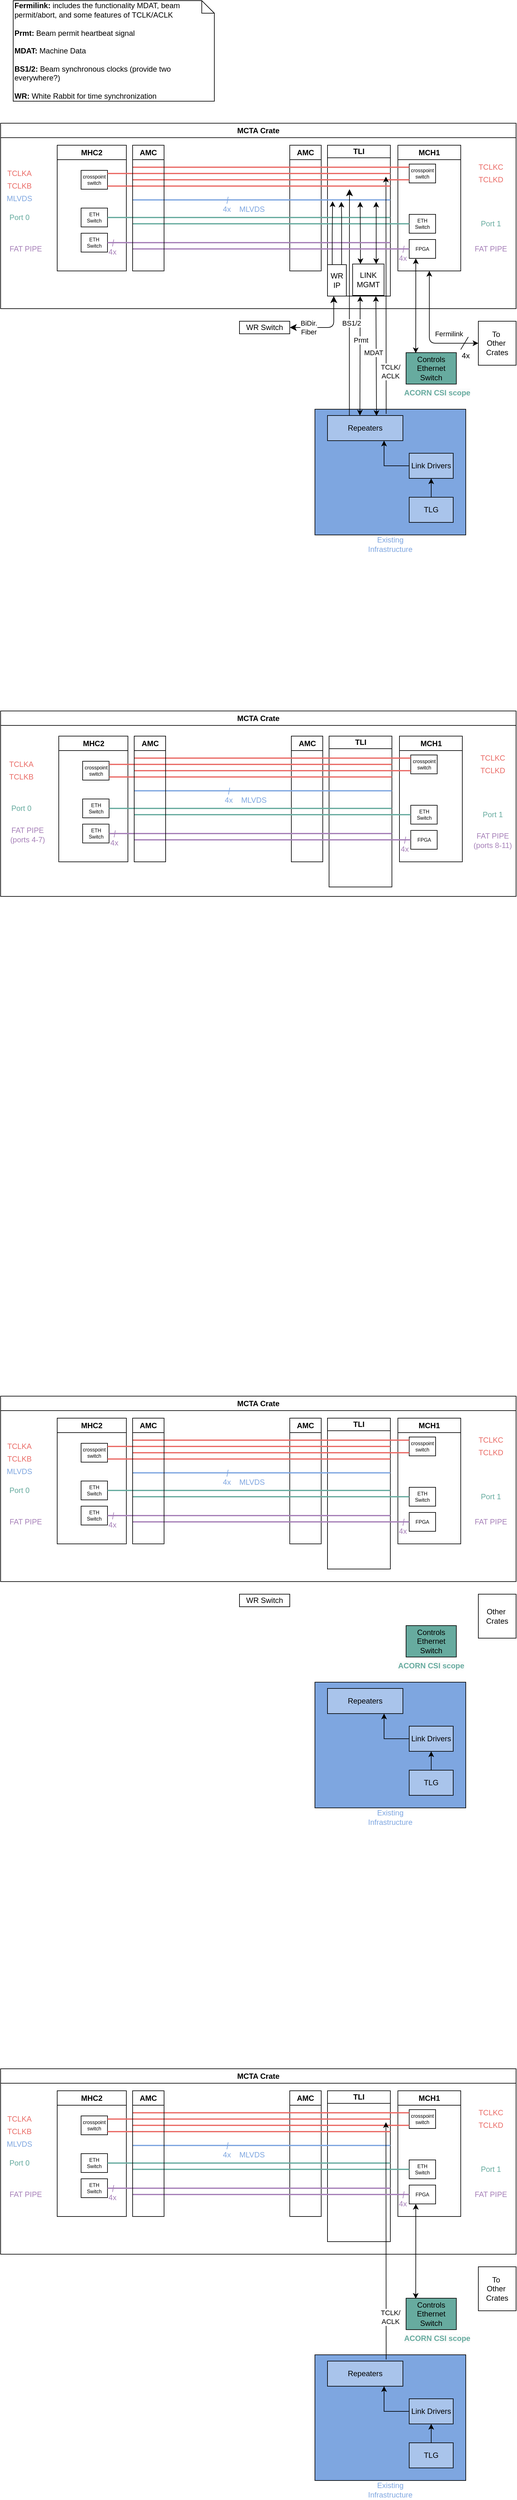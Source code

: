 <mxfile version="24.4.0" type="github">
  <diagram name="Page-1" id="LWEZlGGbSrIIkCykrBxC">
    <mxGraphModel dx="2074" dy="1140" grid="1" gridSize="10" guides="1" tooltips="1" connect="1" arrows="1" fold="1" page="1" pageScale="1" pageWidth="850" pageHeight="1100" math="0" shadow="0">
      <root>
        <mxCell id="0" />
        <mxCell id="1" parent="0" />
        <mxCell id="h7kvZbICp2aqLXOeY_oO-31" value="" style="rounded=0;whiteSpace=wrap;html=1;labelBackgroundColor=none;fillColor=#7EA6E0;" parent="1" vertex="1">
          <mxGeometry x="520" y="690" width="240" height="200" as="geometry" />
        </mxCell>
        <mxCell id="NNJ1faXIut8Of5q7evjf-1" value="MCH1" style="swimlane;whiteSpace=wrap;html=1;" parent="1" vertex="1">
          <mxGeometry x="652" y="270" width="100" height="200" as="geometry" />
        </mxCell>
        <mxCell id="NNJ1faXIut8Of5q7evjf-40" value="&lt;div style=&quot;font-size: 8px;&quot;&gt;&lt;span style=&quot;background-color: initial; font-size: 8px;&quot;&gt;&lt;font style=&quot;font-size: 8px;&quot;&gt;crosspoint&lt;/font&gt;&lt;/span&gt;&lt;/div&gt;&lt;div style=&quot;font-size: 8px;&quot;&gt;&lt;span style=&quot;background-color: initial; font-size: 8px;&quot;&gt;&lt;font style=&quot;font-size: 8px;&quot;&gt;switch&lt;/font&gt;&lt;/span&gt;&lt;/div&gt;" style="rounded=0;whiteSpace=wrap;html=1;align=center;fontSize=8;" parent="NNJ1faXIut8Of5q7evjf-1" vertex="1">
          <mxGeometry x="18" y="30" width="42" height="30" as="geometry" />
        </mxCell>
        <mxCell id="h7kvZbICp2aqLXOeY_oO-13" value="ETH&lt;br&gt;Switch" style="rounded=0;whiteSpace=wrap;html=1;align=center;fontSize=8;" parent="NNJ1faXIut8Of5q7evjf-1" vertex="1">
          <mxGeometry x="18" y="110" width="42" height="30" as="geometry" />
        </mxCell>
        <mxCell id="h7kvZbICp2aqLXOeY_oO-23" value="" style="endArrow=none;html=1;rounded=0;strokeColor=#A680B8;" parent="NNJ1faXIut8Of5q7evjf-1" edge="1">
          <mxGeometry width="50" height="50" relative="1" as="geometry">
            <mxPoint x="8" y="171" as="sourcePoint" />
            <mxPoint x="10" y="160" as="targetPoint" />
          </mxGeometry>
        </mxCell>
        <mxCell id="h7kvZbICp2aqLXOeY_oO-24" value="&lt;font color=&quot;#a680b8&quot;&gt;4x&lt;/font&gt;" style="text;html=1;align=center;verticalAlign=middle;whiteSpace=wrap;rounded=0;strokeColor=none;" parent="NNJ1faXIut8Of5q7evjf-1" vertex="1">
          <mxGeometry x="-22" y="165" width="60" height="30" as="geometry" />
        </mxCell>
        <mxCell id="h7kvZbICp2aqLXOeY_oO-29" value="FPGA" style="rounded=0;whiteSpace=wrap;html=1;align=center;fontSize=8;" parent="NNJ1faXIut8Of5q7evjf-1" vertex="1">
          <mxGeometry x="18" y="150" width="42" height="30" as="geometry" />
        </mxCell>
        <mxCell id="NNJ1faXIut8Of5q7evjf-2" value="TLI" style="swimlane;whiteSpace=wrap;html=1;startSize=20;" parent="1" vertex="1">
          <mxGeometry x="540" y="270" width="100" height="240" as="geometry" />
        </mxCell>
        <mxCell id="h7kvZbICp2aqLXOeY_oO-4" value="LINK MGMT" style="rounded=0;whiteSpace=wrap;html=1;" parent="NNJ1faXIut8Of5q7evjf-2" vertex="1">
          <mxGeometry x="40" y="189" width="50" height="50" as="geometry" />
        </mxCell>
        <mxCell id="NNJ1faXIut8Of5q7evjf-3" value="MHC2" style="swimlane;whiteSpace=wrap;html=1;" parent="1" vertex="1">
          <mxGeometry x="110" y="270" width="110" height="200" as="geometry" />
        </mxCell>
        <mxCell id="NNJ1faXIut8Of5q7evjf-42" value="&lt;div style=&quot;font-size: 8px;&quot;&gt;&lt;span style=&quot;background-color: initial; font-size: 8px;&quot;&gt;&lt;font style=&quot;font-size: 8px;&quot;&gt;crosspoint&lt;/font&gt;&lt;/span&gt;&lt;/div&gt;&lt;div style=&quot;font-size: 8px;&quot;&gt;&lt;span style=&quot;background-color: initial; font-size: 8px;&quot;&gt;&lt;font style=&quot;font-size: 8px;&quot;&gt;switch&lt;/font&gt;&lt;/span&gt;&lt;/div&gt;" style="rounded=0;whiteSpace=wrap;html=1;align=center;fontSize=8;" parent="NNJ1faXIut8Of5q7evjf-3" vertex="1">
          <mxGeometry x="38" y="40" width="42" height="30" as="geometry" />
        </mxCell>
        <mxCell id="h7kvZbICp2aqLXOeY_oO-12" value="ETH&lt;br&gt;Switch" style="rounded=0;whiteSpace=wrap;html=1;align=center;fontSize=8;" parent="NNJ1faXIut8Of5q7evjf-3" vertex="1">
          <mxGeometry x="38" y="100" width="42" height="30" as="geometry" />
        </mxCell>
        <mxCell id="h7kvZbICp2aqLXOeY_oO-20" value="" style="endArrow=none;html=1;rounded=0;strokeColor=#A680B8;" parent="NNJ1faXIut8Of5q7evjf-3" edge="1">
          <mxGeometry width="50" height="50" relative="1" as="geometry">
            <mxPoint x="88" y="161" as="sourcePoint" />
            <mxPoint x="90" y="150" as="targetPoint" />
          </mxGeometry>
        </mxCell>
        <mxCell id="h7kvZbICp2aqLXOeY_oO-21" value="&lt;font color=&quot;#a680b8&quot;&gt;4x&lt;/font&gt;" style="text;html=1;align=center;verticalAlign=middle;whiteSpace=wrap;rounded=0;strokeColor=none;" parent="NNJ1faXIut8Of5q7evjf-3" vertex="1">
          <mxGeometry x="58" y="155" width="60" height="30" as="geometry" />
        </mxCell>
        <mxCell id="h7kvZbICp2aqLXOeY_oO-28" value="ETH&lt;br&gt;Switch" style="rounded=0;whiteSpace=wrap;html=1;align=center;fontSize=8;" parent="NNJ1faXIut8Of5q7evjf-3" vertex="1">
          <mxGeometry x="38" y="140" width="42" height="30" as="geometry" />
        </mxCell>
        <mxCell id="NNJ1faXIut8Of5q7evjf-4" value="AMC" style="swimlane;whiteSpace=wrap;html=1;" parent="1" vertex="1">
          <mxGeometry x="480" y="270" width="50" height="200" as="geometry" />
        </mxCell>
        <mxCell id="NNJ1faXIut8Of5q7evjf-10" value="&lt;b&gt;Fermilink:&lt;/b&gt; includes the functionality MDAT, beam permit/abort, and some features of&amp;nbsp;TCLK/ACLK&lt;div&gt;&lt;br&gt;&lt;b&gt;Prmt:&lt;/b&gt; Beam permit heartbeat signal&lt;br&gt;&lt;br&gt;&lt;b&gt;MDAT:&lt;/b&gt; Machine Data&lt;br&gt;&lt;br&gt;&lt;b&gt;BS1/2:&lt;/b&gt; Beam synchronous clocks (provide two everywhere?)&lt;br&gt;&lt;br&gt;&lt;b&gt;WR:&lt;/b&gt; White Rabbit for time synchronization&lt;/div&gt;" style="shape=note;size=20;whiteSpace=wrap;html=1;align=left;" parent="1" vertex="1">
          <mxGeometry x="40" y="40" width="320" height="160" as="geometry" />
        </mxCell>
        <mxCell id="NNJ1faXIut8Of5q7evjf-12" value="TCLKA" style="text;html=1;strokeColor=none;fillColor=none;align=center;verticalAlign=middle;whiteSpace=wrap;rounded=0;fontColor=#EA6B66;" parent="1" vertex="1">
          <mxGeometry x="20" y="300" width="60" height="30" as="geometry" />
        </mxCell>
        <mxCell id="NNJ1faXIut8Of5q7evjf-15" value="TCLKB" style="text;html=1;strokeColor=none;fillColor=none;align=center;verticalAlign=middle;whiteSpace=wrap;rounded=0;fontColor=#EA6B66;" parent="1" vertex="1">
          <mxGeometry x="20" y="320" width="60" height="30" as="geometry" />
        </mxCell>
        <mxCell id="NNJ1faXIut8Of5q7evjf-16" value="" style="line;strokeWidth=2;html=1;strokeColor=#EA6B66;" parent="1" vertex="1">
          <mxGeometry x="230" y="320" width="440" height="10" as="geometry" />
        </mxCell>
        <mxCell id="NNJ1faXIut8Of5q7evjf-17" value="" style="line;strokeWidth=2;html=1;strokeColor=#EA6B66;" parent="1" vertex="1">
          <mxGeometry x="230" y="300" width="440" height="10" as="geometry" />
        </mxCell>
        <mxCell id="NNJ1faXIut8Of5q7evjf-18" value="TCLKC" style="text;html=1;strokeColor=none;fillColor=none;align=center;verticalAlign=middle;whiteSpace=wrap;rounded=0;fontColor=#EA6B66;" parent="1" vertex="1">
          <mxGeometry x="770" y="290" width="60" height="30" as="geometry" />
        </mxCell>
        <mxCell id="NNJ1faXIut8Of5q7evjf-19" value="TCLKD" style="text;html=1;strokeColor=none;fillColor=none;align=center;verticalAlign=middle;whiteSpace=wrap;rounded=0;fontColor=#EA6B66;" parent="1" vertex="1">
          <mxGeometry x="770" y="310" width="60" height="30" as="geometry" />
        </mxCell>
        <mxCell id="NNJ1faXIut8Of5q7evjf-23" value="" style="line;strokeWidth=2;html=1;strokeColor=#7EA6E0;fontColor=#7EA6E0;" parent="1" vertex="1">
          <mxGeometry x="230" y="352" width="410" height="10" as="geometry" />
        </mxCell>
        <mxCell id="NNJ1faXIut8Of5q7evjf-24" value="Prmt" style="endArrow=classic;html=1;rounded=0;exitX=0.43;exitY=0;exitDx=0;exitDy=0;exitPerimeter=0;startArrow=classic;startFill=1;" parent="1" source="NNJ1faXIut8Of5q7evjf-47" edge="1">
          <mxGeometry x="0.264" y="-1" width="50" height="50" relative="1" as="geometry">
            <mxPoint x="600" y="670" as="sourcePoint" />
            <mxPoint x="592" y="510" as="targetPoint" />
            <mxPoint as="offset" />
          </mxGeometry>
        </mxCell>
        <mxCell id="NNJ1faXIut8Of5q7evjf-27" value="BiDir.&lt;br&gt;Fiber" style="edgeStyle=elbowEdgeStyle;elbow=vertical;endArrow=classic;html=1;curved=0;rounded=1;endSize=8;startSize=8;exitX=1;exitY=0.5;exitDx=0;exitDy=0;startArrow=classic;startFill=1;" parent="1" source="NNJ1faXIut8Of5q7evjf-44" edge="1">
          <mxGeometry x="-0.5" width="50" height="50" relative="1" as="geometry">
            <mxPoint x="550" y="545" as="sourcePoint" />
            <mxPoint x="550" y="510" as="targetPoint" />
            <mxPoint as="offset" />
            <Array as="points">
              <mxPoint x="530" y="560" />
            </Array>
          </mxGeometry>
        </mxCell>
        <mxCell id="NNJ1faXIut8Of5q7evjf-29" value="BS1/2" style="edgeStyle=elbowEdgeStyle;elbow=vertical;endArrow=classic;html=1;curved=0;rounded=0;endSize=8;startSize=8;exitX=0.29;exitY=0;exitDx=0;exitDy=0;exitPerimeter=0;" parent="1" source="NNJ1faXIut8Of5q7evjf-47" edge="1">
          <mxGeometry x="-0.185" y="-3" width="50" height="50" relative="1" as="geometry">
            <mxPoint x="570" y="740" as="sourcePoint" />
            <mxPoint x="575" y="340" as="targetPoint" />
            <Array as="points" />
            <mxPoint as="offset" />
          </mxGeometry>
        </mxCell>
        <mxCell id="NNJ1faXIut8Of5q7evjf-31" value="" style="line;strokeWidth=2;html=1;strokeColor=#67AB9F;" parent="1" vertex="1">
          <mxGeometry x="190" y="380" width="450" height="10" as="geometry" />
        </mxCell>
        <mxCell id="NNJ1faXIut8Of5q7evjf-32" value="" style="line;strokeWidth=2;html=1;strokeColor=#67AB9F;" parent="1" vertex="1">
          <mxGeometry x="230" y="390" width="440" height="10" as="geometry" />
        </mxCell>
        <mxCell id="NNJ1faXIut8Of5q7evjf-33" value="Port 0" style="text;html=1;strokeColor=none;fillColor=none;align=center;verticalAlign=middle;whiteSpace=wrap;rounded=0;fontColor=#67AB9F;" parent="1" vertex="1">
          <mxGeometry x="20" y="370" width="60" height="30" as="geometry" />
        </mxCell>
        <mxCell id="NNJ1faXIut8Of5q7evjf-34" value="Port 1" style="text;html=1;strokeColor=none;fillColor=none;align=center;verticalAlign=middle;whiteSpace=wrap;rounded=0;fontColor=#67AB9F;" parent="1" vertex="1">
          <mxGeometry x="770" y="380" width="60" height="30" as="geometry" />
        </mxCell>
        <mxCell id="NNJ1faXIut8Of5q7evjf-36" value="TCLK/&lt;br&gt;ACLK" style="endArrow=classic;html=1;rounded=0;exitX=0.778;exitY=-0.067;exitDx=0;exitDy=0;exitPerimeter=0;startArrow=none;startFill=0;" parent="1" source="NNJ1faXIut8Of5q7evjf-47" edge="1">
          <mxGeometry x="-0.643" y="-7" width="50" height="50" relative="1" as="geometry">
            <mxPoint x="634.16" y="709" as="sourcePoint" />
            <mxPoint x="633" y="320" as="targetPoint" />
            <mxPoint as="offset" />
          </mxGeometry>
        </mxCell>
        <mxCell id="NNJ1faXIut8Of5q7evjf-37" value="MDAT" style="endArrow=classic;html=1;rounded=0;exitX=0.65;exitY=0.017;exitDx=0;exitDy=0;exitPerimeter=0;startArrow=classic;startFill=1;" parent="1" source="NNJ1faXIut8Of5q7evjf-47" edge="1">
          <mxGeometry x="0.055" y="4" width="50" height="50" relative="1" as="geometry">
            <mxPoint x="620" y="740" as="sourcePoint" />
            <mxPoint x="617" y="510" as="targetPoint" />
            <mxPoint as="offset" />
          </mxGeometry>
        </mxCell>
        <mxCell id="NNJ1faXIut8Of5q7evjf-41" value="&lt;font color=&quot;#7ea6e0&quot;&gt;MLVDS&lt;/font&gt;" style="text;html=1;strokeColor=none;fillColor=none;align=center;verticalAlign=middle;whiteSpace=wrap;rounded=0;fontColor=#67AB9F;" parent="1" vertex="1">
          <mxGeometry x="20" y="340" width="60" height="30" as="geometry" />
        </mxCell>
        <mxCell id="NNJ1faXIut8Of5q7evjf-44" value="WR Switch" style="rounded=0;whiteSpace=wrap;html=1;" parent="1" vertex="1">
          <mxGeometry x="400" y="550" width="80" height="20" as="geometry" />
        </mxCell>
        <mxCell id="NNJ1faXIut8Of5q7evjf-47" value="Repeaters" style="rounded=0;whiteSpace=wrap;html=1;points=[[0,0,0,0,0],[0,0.25,0,0,0],[0,0.5,0,0,0],[0,0.75,0,0,0],[0,1,0,0,0],[0.14,0,0,0,0],[0.25,1,0,0,0],[0.29,0,0,0,0],[0.43,0,0,0,0],[0.5,1,0,0,0],[0.57,0,0,0,0],[0.71,0,0,0,0],[0.75,1,0,0,0],[0.86,0,0,0,0],[1,0,0,0,0],[1,0.25,0,0,0],[1,0.5,0,0,0],[1,0.75,0,0,0],[1,1,0,0,0]];fillColor=#A9C4EB;" parent="1" vertex="1">
          <mxGeometry x="540" y="700" width="120" height="40" as="geometry" />
        </mxCell>
        <mxCell id="NNJ1faXIut8Of5q7evjf-53" value="TLG" style="rounded=0;whiteSpace=wrap;html=1;points=[[0,0,0,0,0],[0,0.25,0,0,0],[0,0.5,0,0,0],[0,0.75,0,0,0],[0,1,0,0,0],[0.14,0,0,0,0],[0.25,1,0,0,0],[0.29,0,0,0,0],[0.43,0,0,0,0],[0.5,1,0,0,0],[0.57,0,0,0,0],[0.71,0,0,0,0],[0.75,1,0,0,0],[0.86,0,0,0,0],[1,0,0,0,0],[1,0.25,0,0,0],[1,0.5,0,0,0],[1,0.75,0,0,0],[1,1,0,0,0]];fillColor=#A9C4EB;" parent="1" vertex="1">
          <mxGeometry x="670" y="830" width="70" height="40" as="geometry" />
        </mxCell>
        <mxCell id="NNJ1faXIut8Of5q7evjf-55" style="edgeStyle=orthogonalEdgeStyle;rounded=0;orthogonalLoop=1;jettySize=auto;html=1;entryX=0.75;entryY=1;entryDx=0;entryDy=0;entryPerimeter=0;exitX=0;exitY=0.5;exitDx=0;exitDy=0;exitPerimeter=0;" parent="1" source="NNJ1faXIut8Of5q7evjf-56" target="NNJ1faXIut8Of5q7evjf-47" edge="1">
          <mxGeometry relative="1" as="geometry">
            <mxPoint x="690" y="820" as="sourcePoint" />
          </mxGeometry>
        </mxCell>
        <mxCell id="NNJ1faXIut8Of5q7evjf-56" value="Link Drivers" style="rounded=0;whiteSpace=wrap;html=1;points=[[0,0,0,0,0],[0,0.25,0,0,0],[0,0.5,0,0,0],[0,0.75,0,0,0],[0,1,0,0,0],[0.14,0,0,0,0],[0.25,1,0,0,0],[0.29,0,0,0,0],[0.43,0,0,0,0],[0.5,1,0,0,0],[0.57,0,0,0,0],[0.71,0,0,0,0],[0.75,1,0,0,0],[0.86,0,0,0,0],[1,0,0,0,0],[1,0.25,0,0,0],[1,0.5,0,0,0],[1,0.75,0,0,0],[1,1,0,0,0]];fillColor=#A9C4EB;" parent="1" vertex="1">
          <mxGeometry x="670" y="760" width="70" height="40" as="geometry" />
        </mxCell>
        <mxCell id="NNJ1faXIut8Of5q7evjf-57" style="edgeStyle=orthogonalEdgeStyle;rounded=0;orthogonalLoop=1;jettySize=auto;html=1;exitX=0.43;exitY=0;exitDx=0;exitDy=0;exitPerimeter=0;entryX=0.5;entryY=1;entryDx=0;entryDy=0;entryPerimeter=0;" parent="1" source="NNJ1faXIut8Of5q7evjf-53" target="NNJ1faXIut8Of5q7evjf-56" edge="1">
          <mxGeometry relative="1" as="geometry" />
        </mxCell>
        <mxCell id="NNJ1faXIut8Of5q7evjf-58" value="FAT PIPE" style="text;html=1;strokeColor=none;fillColor=none;align=center;verticalAlign=middle;whiteSpace=wrap;rounded=0;fontColor=#A680B8;" parent="1" vertex="1">
          <mxGeometry x="770" y="420" width="60" height="30" as="geometry" />
        </mxCell>
        <mxCell id="h7kvZbICp2aqLXOeY_oO-5" style="edgeStyle=orthogonalEdgeStyle;rounded=0;orthogonalLoop=1;jettySize=auto;html=1;exitX=0.25;exitY=0;exitDx=0;exitDy=0;startArrow=classic;startFill=1;" parent="1" source="h7kvZbICp2aqLXOeY_oO-4" edge="1">
          <mxGeometry relative="1" as="geometry">
            <mxPoint x="592" y="360" as="targetPoint" />
          </mxGeometry>
        </mxCell>
        <mxCell id="h7kvZbICp2aqLXOeY_oO-6" value="To&amp;nbsp;&lt;br&gt;Other&amp;nbsp;&lt;br&gt;Crates" style="rounded=0;whiteSpace=wrap;html=1;points=[[0,0,0,0,0],[0,0.25,0,0,0],[0,0.5,0,0,0],[0,0.75,0,0,0],[0,1,0,0,0],[0.14,0,0,0,0],[0.25,1,0,0,0],[0.29,0,0,0,0],[0.43,0,0,0,0],[0.5,1,0,0,0],[0.57,0,0,0,0],[0.71,0,0,0,0],[0.75,1,0,0,0],[0.86,0,0,0,0],[1,0,0,0,0],[1,0.25,0,0,0],[1,0.5,0,0,0],[1,0.75,0,0,0],[1,1,0,0,0]];" parent="1" vertex="1">
          <mxGeometry x="780" y="550" width="60" height="70" as="geometry" />
        </mxCell>
        <mxCell id="h7kvZbICp2aqLXOeY_oO-7" value="Fermilink" style="edgeStyle=orthogonalEdgeStyle;rounded=1;orthogonalLoop=1;jettySize=auto;html=1;exitX=0.5;exitY=1;exitDx=0;exitDy=0;entryX=0;entryY=0.5;entryDx=0;entryDy=0;entryPerimeter=0;startArrow=classic;startFill=1;curved=0;" parent="1" source="NNJ1faXIut8Of5q7evjf-1" target="h7kvZbICp2aqLXOeY_oO-6" edge="1">
          <mxGeometry x="0.507" y="15" relative="1" as="geometry">
            <mxPoint as="offset" />
          </mxGeometry>
        </mxCell>
        <mxCell id="h7kvZbICp2aqLXOeY_oO-11" value="FAT PIPE" style="text;html=1;strokeColor=none;fillColor=none;align=center;verticalAlign=middle;whiteSpace=wrap;rounded=0;fontColor=#A680B8;" parent="1" vertex="1">
          <mxGeometry x="30" y="420" width="60" height="30" as="geometry" />
        </mxCell>
        <mxCell id="h7kvZbICp2aqLXOeY_oO-14" value="" style="line;strokeWidth=2;html=1;strokeColor=#A680B8;" parent="1" vertex="1">
          <mxGeometry x="190" y="420" width="450" height="10" as="geometry" />
        </mxCell>
        <mxCell id="h7kvZbICp2aqLXOeY_oO-15" value="" style="line;strokeWidth=2;html=1;strokeColor=#A680B8;" parent="1" vertex="1">
          <mxGeometry x="230" y="430" width="440" height="10" as="geometry" />
        </mxCell>
        <mxCell id="h7kvZbICp2aqLXOeY_oO-17" style="edgeStyle=orthogonalEdgeStyle;rounded=0;orthogonalLoop=1;jettySize=auto;html=1;exitX=0.75;exitY=0;exitDx=0;exitDy=0;entryX=0.945;entryY=0.8;entryDx=0;entryDy=0;entryPerimeter=0;startArrow=classic;startFill=1;" parent="1" source="h7kvZbICp2aqLXOeY_oO-4" target="NNJ1faXIut8Of5q7evjf-23" edge="1">
          <mxGeometry relative="1" as="geometry">
            <mxPoint x="620" y="420" as="targetPoint" />
          </mxGeometry>
        </mxCell>
        <mxCell id="h7kvZbICp2aqLXOeY_oO-18" value="" style="endArrow=none;html=1;rounded=0;" parent="1" edge="1">
          <mxGeometry width="50" height="50" relative="1" as="geometry">
            <mxPoint x="752" y="595" as="sourcePoint" />
            <mxPoint x="764" y="575" as="targetPoint" />
          </mxGeometry>
        </mxCell>
        <mxCell id="h7kvZbICp2aqLXOeY_oO-19" value="4x" style="text;html=1;align=center;verticalAlign=middle;whiteSpace=wrap;rounded=0;" parent="1" vertex="1">
          <mxGeometry x="730" y="590" width="60" height="30" as="geometry" />
        </mxCell>
        <mxCell id="h7kvZbICp2aqLXOeY_oO-25" value="" style="line;strokeWidth=2;html=1;strokeColor=#EA6B66;" parent="1" vertex="1">
          <mxGeometry x="190" y="330" width="450" height="10" as="geometry" />
        </mxCell>
        <mxCell id="h7kvZbICp2aqLXOeY_oO-26" value="" style="line;strokeWidth=2;html=1;strokeColor=#EA6B66;" parent="1" vertex="1">
          <mxGeometry x="190" y="310" width="450" height="10" as="geometry" />
        </mxCell>
        <mxCell id="h7kvZbICp2aqLXOeY_oO-27" value="AMC" style="swimlane;whiteSpace=wrap;html=1;" parent="1" vertex="1">
          <mxGeometry x="230" y="270" width="50" height="200" as="geometry" />
        </mxCell>
        <mxCell id="h7kvZbICp2aqLXOeY_oO-32" value="&lt;font color=&quot;#7ea6e0&quot;&gt;Existing Infrastructure&lt;/font&gt;" style="text;html=1;align=center;verticalAlign=middle;whiteSpace=wrap;rounded=0;" parent="1" vertex="1">
          <mxGeometry x="610" y="890" width="60" height="30" as="geometry" />
        </mxCell>
        <mxCell id="h7kvZbICp2aqLXOeY_oO-33" value="Controls&lt;div&gt;Ethernet&lt;br&gt;Switch&lt;/div&gt;" style="rounded=0;whiteSpace=wrap;html=1;fillColor=#67AB9F;" parent="1" vertex="1">
          <mxGeometry x="665" y="600" width="80" height="50" as="geometry" />
        </mxCell>
        <mxCell id="h7kvZbICp2aqLXOeY_oO-37" value="MCTA Crate" style="swimlane;whiteSpace=wrap;html=1;" parent="1" vertex="1">
          <mxGeometry x="20" y="235" width="820" height="295" as="geometry" />
        </mxCell>
        <mxCell id="S81dfLKl78ftMpMsxD3t-1" value="" style="endArrow=none;html=1;rounded=0;strokeColor=#7EA6E0;" parent="h7kvZbICp2aqLXOeY_oO-37" edge="1">
          <mxGeometry width="50" height="50" relative="1" as="geometry">
            <mxPoint x="360" y="128" as="sourcePoint" />
            <mxPoint x="362" y="117" as="targetPoint" />
          </mxGeometry>
        </mxCell>
        <mxCell id="S81dfLKl78ftMpMsxD3t-2" value="&lt;font color=&quot;#7ea6e0&quot;&gt;4x&lt;/font&gt;" style="text;html=1;align=center;verticalAlign=middle;whiteSpace=wrap;rounded=0;strokeColor=none;" parent="h7kvZbICp2aqLXOeY_oO-37" vertex="1">
          <mxGeometry x="330" y="122" width="60" height="30" as="geometry" />
        </mxCell>
        <mxCell id="S81dfLKl78ftMpMsxD3t-3" value="WR&lt;br&gt;&lt;div&gt;IP&lt;/div&gt;" style="rounded=0;whiteSpace=wrap;html=1;" parent="h7kvZbICp2aqLXOeY_oO-37" vertex="1">
          <mxGeometry x="520" y="225" width="30" height="50" as="geometry" />
        </mxCell>
        <mxCell id="S81dfLKl78ftMpMsxD3t-7" value="&lt;font color=&quot;#7ea6e0&quot;&gt;MLVDS&lt;/font&gt;" style="text;html=1;align=center;verticalAlign=middle;whiteSpace=wrap;rounded=0;strokeColor=none;" parent="h7kvZbICp2aqLXOeY_oO-37" vertex="1">
          <mxGeometry x="370" y="122" width="60" height="30" as="geometry" />
        </mxCell>
        <mxCell id="h7kvZbICp2aqLXOeY_oO-30" value="" style="edgeStyle=orthogonalEdgeStyle;rounded=0;orthogonalLoop=1;jettySize=auto;html=1;exitX=0.25;exitY=1;exitDx=0;exitDy=0;startArrow=classic;startFill=1;entryX=0.192;entryY=0.016;entryDx=0;entryDy=0;entryPerimeter=0;" parent="1" source="h7kvZbICp2aqLXOeY_oO-29" target="h7kvZbICp2aqLXOeY_oO-33" edge="1">
          <mxGeometry x="1" y="10" relative="1" as="geometry">
            <mxPoint x="680.345" y="640" as="targetPoint" />
            <mxPoint x="-10" y="10" as="offset" />
          </mxGeometry>
        </mxCell>
        <mxCell id="S81dfLKl78ftMpMsxD3t-4" style="edgeStyle=orthogonalEdgeStyle;rounded=0;orthogonalLoop=1;jettySize=auto;html=1;exitX=0.25;exitY=0;exitDx=0;exitDy=0;entryX=0.776;entryY=0.72;entryDx=0;entryDy=0;entryPerimeter=0;" parent="1" source="S81dfLKl78ftMpMsxD3t-3" target="NNJ1faXIut8Of5q7evjf-23" edge="1">
          <mxGeometry relative="1" as="geometry" />
        </mxCell>
        <mxCell id="S81dfLKl78ftMpMsxD3t-5" style="edgeStyle=orthogonalEdgeStyle;rounded=0;orthogonalLoop=1;jettySize=auto;html=1;exitX=0.75;exitY=0;exitDx=0;exitDy=0;" parent="1" source="S81dfLKl78ftMpMsxD3t-3" edge="1">
          <mxGeometry relative="1" as="geometry">
            <mxPoint x="562" y="360" as="targetPoint" />
            <Array as="points">
              <mxPoint x="562" y="385" />
              <mxPoint x="562" y="305" />
            </Array>
          </mxGeometry>
        </mxCell>
        <mxCell id="kRSWdQYOtQj_XV_GTH55-1" value="&lt;b style=&quot;forced-color-adjust: none; color: rgb(0, 0, 0); font-family: Helvetica; font-size: 12px; font-style: normal; font-variant-ligatures: normal; font-variant-caps: normal; letter-spacing: normal; orphans: 2; text-align: center; text-indent: 0px; text-transform: none; widows: 2; word-spacing: 0px; -webkit-text-stroke-width: 0px; white-space: normal; background-color: rgb(251, 251, 251); text-decoration-thickness: initial; text-decoration-style: initial; text-decoration-color: initial;&quot;&gt;&lt;font color=&quot;#67ab9f&quot; style=&quot;forced-color-adjust: none;&quot;&gt;ACORN CSI scope&lt;/font&gt;&lt;/b&gt;" style="text;whiteSpace=wrap;html=1;" vertex="1" parent="1">
          <mxGeometry x="660" y="650" width="130" height="40" as="geometry" />
        </mxCell>
        <mxCell id="kRSWdQYOtQj_XV_GTH55-38" value="MCTA Crate" style="swimlane;whiteSpace=wrap;html=1;" vertex="1" parent="1">
          <mxGeometry x="20" y="1170" width="820" height="295" as="geometry">
            <mxRectangle x="20" y="1170" width="110" height="30" as="alternateBounds" />
          </mxGeometry>
        </mxCell>
        <mxCell id="kRSWdQYOtQj_XV_GTH55-2" value="MCH1" style="swimlane;whiteSpace=wrap;html=1;" vertex="1" parent="kRSWdQYOtQj_XV_GTH55-38">
          <mxGeometry x="634.5" y="40" width="100" height="200" as="geometry" />
        </mxCell>
        <mxCell id="kRSWdQYOtQj_XV_GTH55-3" value="&lt;div style=&quot;font-size: 8px;&quot;&gt;&lt;span style=&quot;background-color: initial; font-size: 8px;&quot;&gt;&lt;font style=&quot;font-size: 8px;&quot;&gt;crosspoint&lt;/font&gt;&lt;/span&gt;&lt;/div&gt;&lt;div style=&quot;font-size: 8px;&quot;&gt;&lt;span style=&quot;background-color: initial; font-size: 8px;&quot;&gt;&lt;font style=&quot;font-size: 8px;&quot;&gt;switch&lt;/font&gt;&lt;/span&gt;&lt;/div&gt;" style="rounded=0;whiteSpace=wrap;html=1;align=center;fontSize=8;" vertex="1" parent="kRSWdQYOtQj_XV_GTH55-2">
          <mxGeometry x="18" y="30" width="42" height="30" as="geometry" />
        </mxCell>
        <mxCell id="kRSWdQYOtQj_XV_GTH55-4" value="ETH&lt;br&gt;Switch" style="rounded=0;whiteSpace=wrap;html=1;align=center;fontSize=8;" vertex="1" parent="kRSWdQYOtQj_XV_GTH55-2">
          <mxGeometry x="18" y="110" width="42" height="30" as="geometry" />
        </mxCell>
        <mxCell id="kRSWdQYOtQj_XV_GTH55-5" value="" style="endArrow=none;html=1;rounded=0;strokeColor=#A680B8;" edge="1" parent="kRSWdQYOtQj_XV_GTH55-2">
          <mxGeometry width="50" height="50" relative="1" as="geometry">
            <mxPoint x="8" y="171" as="sourcePoint" />
            <mxPoint x="10" y="160" as="targetPoint" />
          </mxGeometry>
        </mxCell>
        <mxCell id="kRSWdQYOtQj_XV_GTH55-6" value="&lt;font color=&quot;#a680b8&quot;&gt;4x&lt;/font&gt;" style="text;html=1;align=center;verticalAlign=middle;whiteSpace=wrap;rounded=0;strokeColor=none;" vertex="1" parent="kRSWdQYOtQj_XV_GTH55-2">
          <mxGeometry x="-22" y="165" width="60" height="30" as="geometry" />
        </mxCell>
        <mxCell id="kRSWdQYOtQj_XV_GTH55-7" value="FPGA" style="rounded=0;whiteSpace=wrap;html=1;align=center;fontSize=8;" vertex="1" parent="kRSWdQYOtQj_XV_GTH55-2">
          <mxGeometry x="18" y="150" width="42" height="30" as="geometry" />
        </mxCell>
        <mxCell id="kRSWdQYOtQj_XV_GTH55-8" value="TLI" style="swimlane;whiteSpace=wrap;html=1;startSize=20;" vertex="1" parent="kRSWdQYOtQj_XV_GTH55-38">
          <mxGeometry x="522.5" y="40" width="100" height="240" as="geometry" />
        </mxCell>
        <mxCell id="kRSWdQYOtQj_XV_GTH55-10" value="MHC2" style="swimlane;whiteSpace=wrap;html=1;" vertex="1" parent="kRSWdQYOtQj_XV_GTH55-38">
          <mxGeometry x="92.5" y="40" width="110" height="200" as="geometry">
            <mxRectangle x="92.5" y="40" width="70" height="30" as="alternateBounds" />
          </mxGeometry>
        </mxCell>
        <mxCell id="kRSWdQYOtQj_XV_GTH55-11" value="&lt;div style=&quot;font-size: 8px;&quot;&gt;&lt;span style=&quot;background-color: initial; font-size: 8px;&quot;&gt;&lt;font style=&quot;font-size: 8px;&quot;&gt;crosspoint&lt;/font&gt;&lt;/span&gt;&lt;/div&gt;&lt;div style=&quot;font-size: 8px;&quot;&gt;&lt;span style=&quot;background-color: initial; font-size: 8px;&quot;&gt;&lt;font style=&quot;font-size: 8px;&quot;&gt;switch&lt;/font&gt;&lt;/span&gt;&lt;/div&gt;" style="rounded=0;whiteSpace=wrap;html=1;align=center;fontSize=8;" vertex="1" parent="kRSWdQYOtQj_XV_GTH55-10">
          <mxGeometry x="38" y="40" width="42" height="30" as="geometry" />
        </mxCell>
        <mxCell id="kRSWdQYOtQj_XV_GTH55-12" value="ETH&lt;br&gt;Switch" style="rounded=0;whiteSpace=wrap;html=1;align=center;fontSize=8;" vertex="1" parent="kRSWdQYOtQj_XV_GTH55-10">
          <mxGeometry x="38" y="100" width="42" height="30" as="geometry" />
        </mxCell>
        <mxCell id="kRSWdQYOtQj_XV_GTH55-13" value="" style="endArrow=none;html=1;rounded=0;strokeColor=#A680B8;" edge="1" parent="kRSWdQYOtQj_XV_GTH55-10">
          <mxGeometry width="50" height="50" relative="1" as="geometry">
            <mxPoint x="88" y="161" as="sourcePoint" />
            <mxPoint x="90" y="150" as="targetPoint" />
          </mxGeometry>
        </mxCell>
        <mxCell id="kRSWdQYOtQj_XV_GTH55-14" value="&lt;font color=&quot;#a680b8&quot;&gt;4x&lt;/font&gt;" style="text;html=1;align=center;verticalAlign=middle;whiteSpace=wrap;rounded=0;strokeColor=none;" vertex="1" parent="kRSWdQYOtQj_XV_GTH55-10">
          <mxGeometry x="58" y="155" width="60" height="30" as="geometry" />
        </mxCell>
        <mxCell id="kRSWdQYOtQj_XV_GTH55-15" value="ETH&lt;br&gt;Switch" style="rounded=0;whiteSpace=wrap;html=1;align=center;fontSize=8;" vertex="1" parent="kRSWdQYOtQj_XV_GTH55-10">
          <mxGeometry x="38" y="140" width="42" height="30" as="geometry" />
        </mxCell>
        <mxCell id="kRSWdQYOtQj_XV_GTH55-16" value="AMC" style="swimlane;whiteSpace=wrap;html=1;" vertex="1" parent="kRSWdQYOtQj_XV_GTH55-38">
          <mxGeometry x="462.5" y="40" width="50" height="200" as="geometry" />
        </mxCell>
        <mxCell id="kRSWdQYOtQj_XV_GTH55-17" value="TCLKA" style="text;html=1;strokeColor=none;fillColor=none;align=center;verticalAlign=middle;whiteSpace=wrap;rounded=0;fontColor=#EA6B66;" vertex="1" parent="kRSWdQYOtQj_XV_GTH55-38">
          <mxGeometry x="2.5" y="70" width="60" height="30" as="geometry" />
        </mxCell>
        <mxCell id="kRSWdQYOtQj_XV_GTH55-18" value="TCLKB" style="text;html=1;strokeColor=none;fillColor=none;align=center;verticalAlign=middle;whiteSpace=wrap;rounded=0;fontColor=#EA6B66;" vertex="1" parent="kRSWdQYOtQj_XV_GTH55-38">
          <mxGeometry x="2.5" y="90" width="60" height="30" as="geometry" />
        </mxCell>
        <mxCell id="kRSWdQYOtQj_XV_GTH55-19" value="" style="line;strokeWidth=2;html=1;strokeColor=#EA6B66;" vertex="1" parent="kRSWdQYOtQj_XV_GTH55-38">
          <mxGeometry x="212.5" y="90" width="440" height="10" as="geometry" />
        </mxCell>
        <mxCell id="kRSWdQYOtQj_XV_GTH55-20" value="" style="line;strokeWidth=2;html=1;strokeColor=#EA6B66;" vertex="1" parent="kRSWdQYOtQj_XV_GTH55-38">
          <mxGeometry x="212.5" y="70" width="440" height="10" as="geometry" />
        </mxCell>
        <mxCell id="kRSWdQYOtQj_XV_GTH55-21" value="TCLKC" style="text;html=1;strokeColor=none;fillColor=none;align=center;verticalAlign=middle;whiteSpace=wrap;rounded=0;fontColor=#EA6B66;" vertex="1" parent="kRSWdQYOtQj_XV_GTH55-38">
          <mxGeometry x="752.5" y="60" width="60" height="30" as="geometry" />
        </mxCell>
        <mxCell id="kRSWdQYOtQj_XV_GTH55-22" value="TCLKD" style="text;html=1;strokeColor=none;fillColor=none;align=center;verticalAlign=middle;whiteSpace=wrap;rounded=0;fontColor=#EA6B66;" vertex="1" parent="kRSWdQYOtQj_XV_GTH55-38">
          <mxGeometry x="752.5" y="80" width="60" height="30" as="geometry" />
        </mxCell>
        <mxCell id="kRSWdQYOtQj_XV_GTH55-23" value="" style="line;strokeWidth=2;html=1;strokeColor=#7EA6E0;fontColor=#7EA6E0;" vertex="1" parent="kRSWdQYOtQj_XV_GTH55-38">
          <mxGeometry x="212.5" y="122" width="410" height="10" as="geometry" />
        </mxCell>
        <mxCell id="kRSWdQYOtQj_XV_GTH55-24" value="" style="line;strokeWidth=2;html=1;strokeColor=#67AB9F;" vertex="1" parent="kRSWdQYOtQj_XV_GTH55-38">
          <mxGeometry x="172.5" y="150" width="450" height="10" as="geometry" />
        </mxCell>
        <mxCell id="kRSWdQYOtQj_XV_GTH55-25" value="" style="line;strokeWidth=2;html=1;strokeColor=#67AB9F;" vertex="1" parent="kRSWdQYOtQj_XV_GTH55-38">
          <mxGeometry x="212.5" y="160" width="440" height="10" as="geometry" />
        </mxCell>
        <mxCell id="kRSWdQYOtQj_XV_GTH55-26" value="Port 0" style="text;html=1;strokeColor=none;fillColor=none;align=center;verticalAlign=middle;whiteSpace=wrap;rounded=0;fontColor=#67AB9F;" vertex="1" parent="kRSWdQYOtQj_XV_GTH55-38">
          <mxGeometry x="2.5" y="140" width="60" height="30" as="geometry" />
        </mxCell>
        <mxCell id="kRSWdQYOtQj_XV_GTH55-27" value="Port 1" style="text;html=1;strokeColor=none;fillColor=none;align=center;verticalAlign=middle;whiteSpace=wrap;rounded=0;fontColor=#67AB9F;" vertex="1" parent="kRSWdQYOtQj_XV_GTH55-38">
          <mxGeometry x="752.5" y="150" width="60" height="30" as="geometry" />
        </mxCell>
        <mxCell id="kRSWdQYOtQj_XV_GTH55-29" value="FAT PIPE&lt;div&gt;(ports 8-11)&lt;/div&gt;" style="text;html=1;strokeColor=none;fillColor=none;align=center;verticalAlign=middle;whiteSpace=wrap;rounded=0;fontColor=#A680B8;" vertex="1" parent="kRSWdQYOtQj_XV_GTH55-38">
          <mxGeometry x="747.5" y="191" width="70" height="30" as="geometry" />
        </mxCell>
        <mxCell id="kRSWdQYOtQj_XV_GTH55-31" value="FAT PIPE&lt;br&gt;(ports 4-7)" style="text;html=1;strokeColor=none;fillColor=none;align=center;verticalAlign=middle;whiteSpace=wrap;rounded=0;fontColor=#A680B8;" vertex="1" parent="kRSWdQYOtQj_XV_GTH55-38">
          <mxGeometry x="12.5" y="182" width="60" height="30" as="geometry" />
        </mxCell>
        <mxCell id="kRSWdQYOtQj_XV_GTH55-32" value="" style="line;strokeWidth=2;html=1;strokeColor=#A680B8;" vertex="1" parent="kRSWdQYOtQj_XV_GTH55-38">
          <mxGeometry x="172.5" y="190" width="450" height="10" as="geometry" />
        </mxCell>
        <mxCell id="kRSWdQYOtQj_XV_GTH55-33" value="" style="line;strokeWidth=2;html=1;strokeColor=#A680B8;" vertex="1" parent="kRSWdQYOtQj_XV_GTH55-38">
          <mxGeometry x="212.5" y="200" width="440" height="10" as="geometry" />
        </mxCell>
        <mxCell id="kRSWdQYOtQj_XV_GTH55-35" value="" style="line;strokeWidth=2;html=1;strokeColor=#EA6B66;" vertex="1" parent="kRSWdQYOtQj_XV_GTH55-38">
          <mxGeometry x="172.5" y="100" width="450" height="10" as="geometry" />
        </mxCell>
        <mxCell id="kRSWdQYOtQj_XV_GTH55-36" value="" style="line;strokeWidth=2;html=1;strokeColor=#EA6B66;" vertex="1" parent="kRSWdQYOtQj_XV_GTH55-38">
          <mxGeometry x="172.5" y="80" width="450" height="10" as="geometry" />
        </mxCell>
        <mxCell id="kRSWdQYOtQj_XV_GTH55-37" value="AMC" style="swimlane;whiteSpace=wrap;html=1;" vertex="1" parent="kRSWdQYOtQj_XV_GTH55-38">
          <mxGeometry x="212.5" y="40" width="50" height="200" as="geometry" />
        </mxCell>
        <mxCell id="kRSWdQYOtQj_XV_GTH55-39" value="" style="endArrow=none;html=1;rounded=0;strokeColor=#7EA6E0;" edge="1" parent="kRSWdQYOtQj_XV_GTH55-38">
          <mxGeometry width="50" height="50" relative="1" as="geometry">
            <mxPoint x="362.5" y="133" as="sourcePoint" />
            <mxPoint x="364.5" y="122" as="targetPoint" />
          </mxGeometry>
        </mxCell>
        <mxCell id="kRSWdQYOtQj_XV_GTH55-40" value="&lt;font color=&quot;#7ea6e0&quot;&gt;4x&lt;/font&gt;" style="text;html=1;align=center;verticalAlign=middle;whiteSpace=wrap;rounded=0;strokeColor=none;" vertex="1" parent="kRSWdQYOtQj_XV_GTH55-38">
          <mxGeometry x="332.5" y="127" width="60" height="30" as="geometry" />
        </mxCell>
        <mxCell id="kRSWdQYOtQj_XV_GTH55-42" value="&lt;font color=&quot;#7ea6e0&quot;&gt;MLVDS&lt;/font&gt;" style="text;html=1;align=center;verticalAlign=middle;whiteSpace=wrap;rounded=0;strokeColor=none;" vertex="1" parent="kRSWdQYOtQj_XV_GTH55-38">
          <mxGeometry x="372.5" y="127" width="60" height="30" as="geometry" />
        </mxCell>
        <mxCell id="kRSWdQYOtQj_XV_GTH55-47" value="" style="rounded=0;whiteSpace=wrap;html=1;labelBackgroundColor=none;fillColor=#7EA6E0;" vertex="1" parent="1">
          <mxGeometry x="520" y="2715" width="240" height="200" as="geometry" />
        </mxCell>
        <mxCell id="kRSWdQYOtQj_XV_GTH55-48" value="MCH1" style="swimlane;whiteSpace=wrap;html=1;" vertex="1" parent="1">
          <mxGeometry x="652" y="2295" width="100" height="200" as="geometry" />
        </mxCell>
        <mxCell id="kRSWdQYOtQj_XV_GTH55-49" value="&lt;div style=&quot;font-size: 8px;&quot;&gt;&lt;span style=&quot;background-color: initial; font-size: 8px;&quot;&gt;&lt;font style=&quot;font-size: 8px;&quot;&gt;crosspoint&lt;/font&gt;&lt;/span&gt;&lt;/div&gt;&lt;div style=&quot;font-size: 8px;&quot;&gt;&lt;span style=&quot;background-color: initial; font-size: 8px;&quot;&gt;&lt;font style=&quot;font-size: 8px;&quot;&gt;switch&lt;/font&gt;&lt;/span&gt;&lt;/div&gt;" style="rounded=0;whiteSpace=wrap;html=1;align=center;fontSize=8;" vertex="1" parent="kRSWdQYOtQj_XV_GTH55-48">
          <mxGeometry x="18" y="30" width="42" height="30" as="geometry" />
        </mxCell>
        <mxCell id="kRSWdQYOtQj_XV_GTH55-50" value="ETH&lt;br&gt;Switch" style="rounded=0;whiteSpace=wrap;html=1;align=center;fontSize=8;" vertex="1" parent="kRSWdQYOtQj_XV_GTH55-48">
          <mxGeometry x="18" y="110" width="42" height="30" as="geometry" />
        </mxCell>
        <mxCell id="kRSWdQYOtQj_XV_GTH55-51" value="" style="endArrow=none;html=1;rounded=0;strokeColor=#A680B8;" edge="1" parent="kRSWdQYOtQj_XV_GTH55-48">
          <mxGeometry width="50" height="50" relative="1" as="geometry">
            <mxPoint x="8" y="171" as="sourcePoint" />
            <mxPoint x="10" y="160" as="targetPoint" />
          </mxGeometry>
        </mxCell>
        <mxCell id="kRSWdQYOtQj_XV_GTH55-52" value="&lt;font color=&quot;#a680b8&quot;&gt;4x&lt;/font&gt;" style="text;html=1;align=center;verticalAlign=middle;whiteSpace=wrap;rounded=0;strokeColor=none;" vertex="1" parent="kRSWdQYOtQj_XV_GTH55-48">
          <mxGeometry x="-22" y="165" width="60" height="30" as="geometry" />
        </mxCell>
        <mxCell id="kRSWdQYOtQj_XV_GTH55-53" value="FPGA" style="rounded=0;whiteSpace=wrap;html=1;align=center;fontSize=8;" vertex="1" parent="kRSWdQYOtQj_XV_GTH55-48">
          <mxGeometry x="18" y="150" width="42" height="30" as="geometry" />
        </mxCell>
        <mxCell id="kRSWdQYOtQj_XV_GTH55-54" value="TLI" style="swimlane;whiteSpace=wrap;html=1;startSize=20;" vertex="1" parent="1">
          <mxGeometry x="540" y="2295" width="100" height="240" as="geometry" />
        </mxCell>
        <mxCell id="kRSWdQYOtQj_XV_GTH55-56" value="MHC2" style="swimlane;whiteSpace=wrap;html=1;" vertex="1" parent="1">
          <mxGeometry x="110" y="2295" width="110" height="200" as="geometry" />
        </mxCell>
        <mxCell id="kRSWdQYOtQj_XV_GTH55-57" value="&lt;div style=&quot;font-size: 8px;&quot;&gt;&lt;span style=&quot;background-color: initial; font-size: 8px;&quot;&gt;&lt;font style=&quot;font-size: 8px;&quot;&gt;crosspoint&lt;/font&gt;&lt;/span&gt;&lt;/div&gt;&lt;div style=&quot;font-size: 8px;&quot;&gt;&lt;span style=&quot;background-color: initial; font-size: 8px;&quot;&gt;&lt;font style=&quot;font-size: 8px;&quot;&gt;switch&lt;/font&gt;&lt;/span&gt;&lt;/div&gt;" style="rounded=0;whiteSpace=wrap;html=1;align=center;fontSize=8;" vertex="1" parent="kRSWdQYOtQj_XV_GTH55-56">
          <mxGeometry x="38" y="40" width="42" height="30" as="geometry" />
        </mxCell>
        <mxCell id="kRSWdQYOtQj_XV_GTH55-58" value="ETH&lt;br&gt;Switch" style="rounded=0;whiteSpace=wrap;html=1;align=center;fontSize=8;" vertex="1" parent="kRSWdQYOtQj_XV_GTH55-56">
          <mxGeometry x="38" y="100" width="42" height="30" as="geometry" />
        </mxCell>
        <mxCell id="kRSWdQYOtQj_XV_GTH55-59" value="" style="endArrow=none;html=1;rounded=0;strokeColor=#A680B8;" edge="1" parent="kRSWdQYOtQj_XV_GTH55-56">
          <mxGeometry width="50" height="50" relative="1" as="geometry">
            <mxPoint x="88" y="161" as="sourcePoint" />
            <mxPoint x="90" y="150" as="targetPoint" />
          </mxGeometry>
        </mxCell>
        <mxCell id="kRSWdQYOtQj_XV_GTH55-60" value="&lt;font color=&quot;#a680b8&quot;&gt;4x&lt;/font&gt;" style="text;html=1;align=center;verticalAlign=middle;whiteSpace=wrap;rounded=0;strokeColor=none;" vertex="1" parent="kRSWdQYOtQj_XV_GTH55-56">
          <mxGeometry x="58" y="155" width="60" height="30" as="geometry" />
        </mxCell>
        <mxCell id="kRSWdQYOtQj_XV_GTH55-61" value="ETH&lt;br&gt;Switch" style="rounded=0;whiteSpace=wrap;html=1;align=center;fontSize=8;" vertex="1" parent="kRSWdQYOtQj_XV_GTH55-56">
          <mxGeometry x="38" y="140" width="42" height="30" as="geometry" />
        </mxCell>
        <mxCell id="kRSWdQYOtQj_XV_GTH55-62" value="AMC" style="swimlane;whiteSpace=wrap;html=1;" vertex="1" parent="1">
          <mxGeometry x="480" y="2295" width="50" height="200" as="geometry" />
        </mxCell>
        <mxCell id="kRSWdQYOtQj_XV_GTH55-63" value="TCLKA" style="text;html=1;strokeColor=none;fillColor=none;align=center;verticalAlign=middle;whiteSpace=wrap;rounded=0;fontColor=#EA6B66;" vertex="1" parent="1">
          <mxGeometry x="20" y="2325" width="60" height="30" as="geometry" />
        </mxCell>
        <mxCell id="kRSWdQYOtQj_XV_GTH55-64" value="TCLKB" style="text;html=1;strokeColor=none;fillColor=none;align=center;verticalAlign=middle;whiteSpace=wrap;rounded=0;fontColor=#EA6B66;" vertex="1" parent="1">
          <mxGeometry x="20" y="2345" width="60" height="30" as="geometry" />
        </mxCell>
        <mxCell id="kRSWdQYOtQj_XV_GTH55-65" value="" style="line;strokeWidth=2;html=1;strokeColor=#EA6B66;" vertex="1" parent="1">
          <mxGeometry x="230" y="2345" width="440" height="10" as="geometry" />
        </mxCell>
        <mxCell id="kRSWdQYOtQj_XV_GTH55-66" value="" style="line;strokeWidth=2;html=1;strokeColor=#EA6B66;" vertex="1" parent="1">
          <mxGeometry x="230" y="2325" width="440" height="10" as="geometry" />
        </mxCell>
        <mxCell id="kRSWdQYOtQj_XV_GTH55-67" value="TCLKC" style="text;html=1;strokeColor=none;fillColor=none;align=center;verticalAlign=middle;whiteSpace=wrap;rounded=0;fontColor=#EA6B66;" vertex="1" parent="1">
          <mxGeometry x="770" y="2315" width="60" height="30" as="geometry" />
        </mxCell>
        <mxCell id="kRSWdQYOtQj_XV_GTH55-68" value="TCLKD" style="text;html=1;strokeColor=none;fillColor=none;align=center;verticalAlign=middle;whiteSpace=wrap;rounded=0;fontColor=#EA6B66;" vertex="1" parent="1">
          <mxGeometry x="770" y="2335" width="60" height="30" as="geometry" />
        </mxCell>
        <mxCell id="kRSWdQYOtQj_XV_GTH55-69" value="" style="line;strokeWidth=2;html=1;strokeColor=#7EA6E0;fontColor=#7EA6E0;" vertex="1" parent="1">
          <mxGeometry x="230" y="2377" width="410" height="10" as="geometry" />
        </mxCell>
        <mxCell id="kRSWdQYOtQj_XV_GTH55-73" value="" style="line;strokeWidth=2;html=1;strokeColor=#67AB9F;" vertex="1" parent="1">
          <mxGeometry x="190" y="2405" width="450" height="10" as="geometry" />
        </mxCell>
        <mxCell id="kRSWdQYOtQj_XV_GTH55-74" value="" style="line;strokeWidth=2;html=1;strokeColor=#67AB9F;" vertex="1" parent="1">
          <mxGeometry x="230" y="2415" width="440" height="10" as="geometry" />
        </mxCell>
        <mxCell id="kRSWdQYOtQj_XV_GTH55-75" value="Port 0" style="text;html=1;strokeColor=none;fillColor=none;align=center;verticalAlign=middle;whiteSpace=wrap;rounded=0;fontColor=#67AB9F;" vertex="1" parent="1">
          <mxGeometry x="20" y="2395" width="60" height="30" as="geometry" />
        </mxCell>
        <mxCell id="kRSWdQYOtQj_XV_GTH55-76" value="Port 1" style="text;html=1;strokeColor=none;fillColor=none;align=center;verticalAlign=middle;whiteSpace=wrap;rounded=0;fontColor=#67AB9F;" vertex="1" parent="1">
          <mxGeometry x="770" y="2405" width="60" height="30" as="geometry" />
        </mxCell>
        <mxCell id="kRSWdQYOtQj_XV_GTH55-79" value="&lt;font color=&quot;#7ea6e0&quot;&gt;MLVDS&lt;/font&gt;" style="text;html=1;strokeColor=none;fillColor=none;align=center;verticalAlign=middle;whiteSpace=wrap;rounded=0;fontColor=#67AB9F;" vertex="1" parent="1">
          <mxGeometry x="20" y="2365" width="60" height="30" as="geometry" />
        </mxCell>
        <mxCell id="kRSWdQYOtQj_XV_GTH55-80" value="WR Switch" style="rounded=0;whiteSpace=wrap;html=1;" vertex="1" parent="1">
          <mxGeometry x="400" y="2575" width="80" height="20" as="geometry" />
        </mxCell>
        <mxCell id="kRSWdQYOtQj_XV_GTH55-81" value="Repeaters" style="rounded=0;whiteSpace=wrap;html=1;points=[[0,0,0,0,0],[0,0.25,0,0,0],[0,0.5,0,0,0],[0,0.75,0,0,0],[0,1,0,0,0],[0.14,0,0,0,0],[0.25,1,0,0,0],[0.29,0,0,0,0],[0.43,0,0,0,0],[0.5,1,0,0,0],[0.57,0,0,0,0],[0.71,0,0,0,0],[0.75,1,0,0,0],[0.86,0,0,0,0],[1,0,0,0,0],[1,0.25,0,0,0],[1,0.5,0,0,0],[1,0.75,0,0,0],[1,1,0,0,0]];fillColor=#A9C4EB;" vertex="1" parent="1">
          <mxGeometry x="540" y="2725" width="120" height="40" as="geometry" />
        </mxCell>
        <mxCell id="kRSWdQYOtQj_XV_GTH55-82" value="TLG" style="rounded=0;whiteSpace=wrap;html=1;points=[[0,0,0,0,0],[0,0.25,0,0,0],[0,0.5,0,0,0],[0,0.75,0,0,0],[0,1,0,0,0],[0.14,0,0,0,0],[0.25,1,0,0,0],[0.29,0,0,0,0],[0.43,0,0,0,0],[0.5,1,0,0,0],[0.57,0,0,0,0],[0.71,0,0,0,0],[0.75,1,0,0,0],[0.86,0,0,0,0],[1,0,0,0,0],[1,0.25,0,0,0],[1,0.5,0,0,0],[1,0.75,0,0,0],[1,1,0,0,0]];fillColor=#A9C4EB;" vertex="1" parent="1">
          <mxGeometry x="670" y="2855" width="70" height="40" as="geometry" />
        </mxCell>
        <mxCell id="kRSWdQYOtQj_XV_GTH55-83" style="edgeStyle=orthogonalEdgeStyle;rounded=0;orthogonalLoop=1;jettySize=auto;html=1;entryX=0.75;entryY=1;entryDx=0;entryDy=0;entryPerimeter=0;exitX=0;exitY=0.5;exitDx=0;exitDy=0;exitPerimeter=0;" edge="1" parent="1" source="kRSWdQYOtQj_XV_GTH55-84" target="kRSWdQYOtQj_XV_GTH55-81">
          <mxGeometry relative="1" as="geometry">
            <mxPoint x="690" y="2845" as="sourcePoint" />
          </mxGeometry>
        </mxCell>
        <mxCell id="kRSWdQYOtQj_XV_GTH55-84" value="Link Drivers" style="rounded=0;whiteSpace=wrap;html=1;points=[[0,0,0,0,0],[0,0.25,0,0,0],[0,0.5,0,0,0],[0,0.75,0,0,0],[0,1,0,0,0],[0.14,0,0,0,0],[0.25,1,0,0,0],[0.29,0,0,0,0],[0.43,0,0,0,0],[0.5,1,0,0,0],[0.57,0,0,0,0],[0.71,0,0,0,0],[0.75,1,0,0,0],[0.86,0,0,0,0],[1,0,0,0,0],[1,0.25,0,0,0],[1,0.5,0,0,0],[1,0.75,0,0,0],[1,1,0,0,0]];fillColor=#A9C4EB;" vertex="1" parent="1">
          <mxGeometry x="670" y="2785" width="70" height="40" as="geometry" />
        </mxCell>
        <mxCell id="kRSWdQYOtQj_XV_GTH55-85" style="edgeStyle=orthogonalEdgeStyle;rounded=0;orthogonalLoop=1;jettySize=auto;html=1;exitX=0.43;exitY=0;exitDx=0;exitDy=0;exitPerimeter=0;entryX=0.5;entryY=1;entryDx=0;entryDy=0;entryPerimeter=0;" edge="1" parent="1" source="kRSWdQYOtQj_XV_GTH55-82" target="kRSWdQYOtQj_XV_GTH55-84">
          <mxGeometry relative="1" as="geometry" />
        </mxCell>
        <mxCell id="kRSWdQYOtQj_XV_GTH55-86" value="FAT PIPE" style="text;html=1;strokeColor=none;fillColor=none;align=center;verticalAlign=middle;whiteSpace=wrap;rounded=0;fontColor=#A680B8;" vertex="1" parent="1">
          <mxGeometry x="770" y="2445" width="60" height="30" as="geometry" />
        </mxCell>
        <mxCell id="kRSWdQYOtQj_XV_GTH55-88" value="Other&amp;nbsp;&lt;br&gt;Crates" style="rounded=0;whiteSpace=wrap;html=1;points=[[0,0,0,0,0],[0,0.25,0,0,0],[0,0.5,0,0,0],[0,0.75,0,0,0],[0,1,0,0,0],[0.14,0,0,0,0],[0.25,1,0,0,0],[0.29,0,0,0,0],[0.43,0,0,0,0],[0.5,1,0,0,0],[0.57,0,0,0,0],[0.71,0,0,0,0],[0.75,1,0,0,0],[0.86,0,0,0,0],[1,0,0,0,0],[1,0.25,0,0,0],[1,0.5,0,0,0],[1,0.75,0,0,0],[1,1,0,0,0]];" vertex="1" parent="1">
          <mxGeometry x="780" y="2575" width="60" height="70" as="geometry" />
        </mxCell>
        <mxCell id="kRSWdQYOtQj_XV_GTH55-90" value="FAT PIPE" style="text;html=1;strokeColor=none;fillColor=none;align=center;verticalAlign=middle;whiteSpace=wrap;rounded=0;fontColor=#A680B8;" vertex="1" parent="1">
          <mxGeometry x="30" y="2445" width="60" height="30" as="geometry" />
        </mxCell>
        <mxCell id="kRSWdQYOtQj_XV_GTH55-91" value="" style="line;strokeWidth=2;html=1;strokeColor=#A680B8;" vertex="1" parent="1">
          <mxGeometry x="190" y="2445" width="450" height="10" as="geometry" />
        </mxCell>
        <mxCell id="kRSWdQYOtQj_XV_GTH55-92" value="" style="line;strokeWidth=2;html=1;strokeColor=#A680B8;" vertex="1" parent="1">
          <mxGeometry x="230" y="2455" width="440" height="10" as="geometry" />
        </mxCell>
        <mxCell id="kRSWdQYOtQj_XV_GTH55-96" value="" style="line;strokeWidth=2;html=1;strokeColor=#EA6B66;" vertex="1" parent="1">
          <mxGeometry x="190" y="2355" width="450" height="10" as="geometry" />
        </mxCell>
        <mxCell id="kRSWdQYOtQj_XV_GTH55-97" value="" style="line;strokeWidth=2;html=1;strokeColor=#EA6B66;" vertex="1" parent="1">
          <mxGeometry x="190" y="2335" width="450" height="10" as="geometry" />
        </mxCell>
        <mxCell id="kRSWdQYOtQj_XV_GTH55-98" value="AMC" style="swimlane;whiteSpace=wrap;html=1;" vertex="1" parent="1">
          <mxGeometry x="230" y="2295" width="50" height="200" as="geometry" />
        </mxCell>
        <mxCell id="kRSWdQYOtQj_XV_GTH55-99" value="&lt;font color=&quot;#7ea6e0&quot;&gt;Existing Infrastructure&lt;/font&gt;" style="text;html=1;align=center;verticalAlign=middle;whiteSpace=wrap;rounded=0;" vertex="1" parent="1">
          <mxGeometry x="610" y="2915" width="60" height="30" as="geometry" />
        </mxCell>
        <mxCell id="kRSWdQYOtQj_XV_GTH55-100" value="Controls&lt;div&gt;Ethernet&lt;br&gt;Switch&lt;/div&gt;" style="rounded=0;whiteSpace=wrap;html=1;fillColor=#67AB9F;" vertex="1" parent="1">
          <mxGeometry x="665" y="2625" width="80" height="50" as="geometry" />
        </mxCell>
        <mxCell id="kRSWdQYOtQj_XV_GTH55-101" value="MCTA Crate" style="swimlane;whiteSpace=wrap;html=1;" vertex="1" parent="1">
          <mxGeometry x="20" y="2260" width="820" height="295" as="geometry" />
        </mxCell>
        <mxCell id="kRSWdQYOtQj_XV_GTH55-102" value="" style="endArrow=none;html=1;rounded=0;strokeColor=#7EA6E0;" edge="1" parent="kRSWdQYOtQj_XV_GTH55-101">
          <mxGeometry width="50" height="50" relative="1" as="geometry">
            <mxPoint x="360" y="128" as="sourcePoint" />
            <mxPoint x="362" y="117" as="targetPoint" />
          </mxGeometry>
        </mxCell>
        <mxCell id="kRSWdQYOtQj_XV_GTH55-103" value="&lt;font color=&quot;#7ea6e0&quot;&gt;4x&lt;/font&gt;" style="text;html=1;align=center;verticalAlign=middle;whiteSpace=wrap;rounded=0;strokeColor=none;" vertex="1" parent="kRSWdQYOtQj_XV_GTH55-101">
          <mxGeometry x="330" y="122" width="60" height="30" as="geometry" />
        </mxCell>
        <mxCell id="kRSWdQYOtQj_XV_GTH55-105" value="&lt;font color=&quot;#7ea6e0&quot;&gt;MLVDS&lt;/font&gt;" style="text;html=1;align=center;verticalAlign=middle;whiteSpace=wrap;rounded=0;strokeColor=none;" vertex="1" parent="kRSWdQYOtQj_XV_GTH55-101">
          <mxGeometry x="370" y="122" width="60" height="30" as="geometry" />
        </mxCell>
        <mxCell id="kRSWdQYOtQj_XV_GTH55-109" value="&lt;b style=&quot;forced-color-adjust: none; color: rgb(0, 0, 0); font-family: Helvetica; font-size: 12px; font-style: normal; font-variant-ligatures: normal; font-variant-caps: normal; letter-spacing: normal; orphans: 2; text-indent: 0px; text-transform: none; widows: 2; word-spacing: 0px; -webkit-text-stroke-width: 0px; white-space: normal; background-color: rgb(251, 251, 251); text-decoration-thickness: initial; text-decoration-style: initial; text-decoration-color: initial;&quot;&gt;&lt;font color=&quot;#67ab9f&quot; style=&quot;forced-color-adjust: none;&quot;&gt;ACORN CSI scope&lt;/font&gt;&lt;/b&gt;" style="text;whiteSpace=wrap;html=1;align=center;" vertex="1" parent="1">
          <mxGeometry x="640" y="2675" width="130" height="40" as="geometry" />
        </mxCell>
        <mxCell id="kRSWdQYOtQj_XV_GTH55-173" value="" style="rounded=0;whiteSpace=wrap;html=1;labelBackgroundColor=none;fillColor=#7EA6E0;" vertex="1" parent="1">
          <mxGeometry x="520" y="3785" width="240" height="200" as="geometry" />
        </mxCell>
        <mxCell id="kRSWdQYOtQj_XV_GTH55-174" value="MCH1" style="swimlane;whiteSpace=wrap;html=1;" vertex="1" parent="1">
          <mxGeometry x="652" y="3365" width="100" height="200" as="geometry" />
        </mxCell>
        <mxCell id="kRSWdQYOtQj_XV_GTH55-175" value="&lt;div style=&quot;font-size: 8px;&quot;&gt;&lt;span style=&quot;background-color: initial; font-size: 8px;&quot;&gt;&lt;font style=&quot;font-size: 8px;&quot;&gt;crosspoint&lt;/font&gt;&lt;/span&gt;&lt;/div&gt;&lt;div style=&quot;font-size: 8px;&quot;&gt;&lt;span style=&quot;background-color: initial; font-size: 8px;&quot;&gt;&lt;font style=&quot;font-size: 8px;&quot;&gt;switch&lt;/font&gt;&lt;/span&gt;&lt;/div&gt;" style="rounded=0;whiteSpace=wrap;html=1;align=center;fontSize=8;" vertex="1" parent="kRSWdQYOtQj_XV_GTH55-174">
          <mxGeometry x="18" y="30" width="42" height="30" as="geometry" />
        </mxCell>
        <mxCell id="kRSWdQYOtQj_XV_GTH55-176" value="ETH&lt;br&gt;Switch" style="rounded=0;whiteSpace=wrap;html=1;align=center;fontSize=8;" vertex="1" parent="kRSWdQYOtQj_XV_GTH55-174">
          <mxGeometry x="18" y="110" width="42" height="30" as="geometry" />
        </mxCell>
        <mxCell id="kRSWdQYOtQj_XV_GTH55-177" value="" style="endArrow=none;html=1;rounded=0;strokeColor=#A680B8;" edge="1" parent="kRSWdQYOtQj_XV_GTH55-174">
          <mxGeometry width="50" height="50" relative="1" as="geometry">
            <mxPoint x="8" y="171" as="sourcePoint" />
            <mxPoint x="10" y="160" as="targetPoint" />
          </mxGeometry>
        </mxCell>
        <mxCell id="kRSWdQYOtQj_XV_GTH55-178" value="&lt;font color=&quot;#a680b8&quot;&gt;4x&lt;/font&gt;" style="text;html=1;align=center;verticalAlign=middle;whiteSpace=wrap;rounded=0;strokeColor=none;" vertex="1" parent="kRSWdQYOtQj_XV_GTH55-174">
          <mxGeometry x="-22" y="165" width="60" height="30" as="geometry" />
        </mxCell>
        <mxCell id="kRSWdQYOtQj_XV_GTH55-179" value="FPGA" style="rounded=0;whiteSpace=wrap;html=1;align=center;fontSize=8;" vertex="1" parent="kRSWdQYOtQj_XV_GTH55-174">
          <mxGeometry x="18" y="150" width="42" height="30" as="geometry" />
        </mxCell>
        <mxCell id="kRSWdQYOtQj_XV_GTH55-180" value="TLI" style="swimlane;whiteSpace=wrap;html=1;startSize=20;" vertex="1" parent="1">
          <mxGeometry x="540" y="3365" width="100" height="240" as="geometry" />
        </mxCell>
        <mxCell id="kRSWdQYOtQj_XV_GTH55-182" value="MHC2" style="swimlane;whiteSpace=wrap;html=1;" vertex="1" parent="1">
          <mxGeometry x="110" y="3365" width="110" height="200" as="geometry" />
        </mxCell>
        <mxCell id="kRSWdQYOtQj_XV_GTH55-183" value="&lt;div style=&quot;font-size: 8px;&quot;&gt;&lt;span style=&quot;background-color: initial; font-size: 8px;&quot;&gt;&lt;font style=&quot;font-size: 8px;&quot;&gt;crosspoint&lt;/font&gt;&lt;/span&gt;&lt;/div&gt;&lt;div style=&quot;font-size: 8px;&quot;&gt;&lt;span style=&quot;background-color: initial; font-size: 8px;&quot;&gt;&lt;font style=&quot;font-size: 8px;&quot;&gt;switch&lt;/font&gt;&lt;/span&gt;&lt;/div&gt;" style="rounded=0;whiteSpace=wrap;html=1;align=center;fontSize=8;" vertex="1" parent="kRSWdQYOtQj_XV_GTH55-182">
          <mxGeometry x="38" y="40" width="42" height="30" as="geometry" />
        </mxCell>
        <mxCell id="kRSWdQYOtQj_XV_GTH55-184" value="ETH&lt;br&gt;Switch" style="rounded=0;whiteSpace=wrap;html=1;align=center;fontSize=8;" vertex="1" parent="kRSWdQYOtQj_XV_GTH55-182">
          <mxGeometry x="38" y="100" width="42" height="30" as="geometry" />
        </mxCell>
        <mxCell id="kRSWdQYOtQj_XV_GTH55-185" value="" style="endArrow=none;html=1;rounded=0;strokeColor=#A680B8;" edge="1" parent="kRSWdQYOtQj_XV_GTH55-182">
          <mxGeometry width="50" height="50" relative="1" as="geometry">
            <mxPoint x="88" y="161" as="sourcePoint" />
            <mxPoint x="90" y="150" as="targetPoint" />
          </mxGeometry>
        </mxCell>
        <mxCell id="kRSWdQYOtQj_XV_GTH55-186" value="&lt;font color=&quot;#a680b8&quot;&gt;4x&lt;/font&gt;" style="text;html=1;align=center;verticalAlign=middle;whiteSpace=wrap;rounded=0;strokeColor=none;" vertex="1" parent="kRSWdQYOtQj_XV_GTH55-182">
          <mxGeometry x="58" y="155" width="60" height="30" as="geometry" />
        </mxCell>
        <mxCell id="kRSWdQYOtQj_XV_GTH55-187" value="ETH&lt;br&gt;Switch" style="rounded=0;whiteSpace=wrap;html=1;align=center;fontSize=8;" vertex="1" parent="kRSWdQYOtQj_XV_GTH55-182">
          <mxGeometry x="38" y="140" width="42" height="30" as="geometry" />
        </mxCell>
        <mxCell id="kRSWdQYOtQj_XV_GTH55-188" value="AMC" style="swimlane;whiteSpace=wrap;html=1;" vertex="1" parent="1">
          <mxGeometry x="480" y="3365" width="50" height="200" as="geometry" />
        </mxCell>
        <mxCell id="kRSWdQYOtQj_XV_GTH55-189" value="TCLKA" style="text;html=1;strokeColor=none;fillColor=none;align=center;verticalAlign=middle;whiteSpace=wrap;rounded=0;fontColor=#EA6B66;" vertex="1" parent="1">
          <mxGeometry x="20" y="3395" width="60" height="30" as="geometry" />
        </mxCell>
        <mxCell id="kRSWdQYOtQj_XV_GTH55-190" value="TCLKB" style="text;html=1;strokeColor=none;fillColor=none;align=center;verticalAlign=middle;whiteSpace=wrap;rounded=0;fontColor=#EA6B66;" vertex="1" parent="1">
          <mxGeometry x="20" y="3415" width="60" height="30" as="geometry" />
        </mxCell>
        <mxCell id="kRSWdQYOtQj_XV_GTH55-191" value="" style="line;strokeWidth=2;html=1;strokeColor=#EA6B66;" vertex="1" parent="1">
          <mxGeometry x="230" y="3415" width="440" height="10" as="geometry" />
        </mxCell>
        <mxCell id="kRSWdQYOtQj_XV_GTH55-192" value="" style="line;strokeWidth=2;html=1;strokeColor=#EA6B66;" vertex="1" parent="1">
          <mxGeometry x="230" y="3395" width="440" height="10" as="geometry" />
        </mxCell>
        <mxCell id="kRSWdQYOtQj_XV_GTH55-193" value="TCLKC" style="text;html=1;strokeColor=none;fillColor=none;align=center;verticalAlign=middle;whiteSpace=wrap;rounded=0;fontColor=#EA6B66;" vertex="1" parent="1">
          <mxGeometry x="770" y="3385" width="60" height="30" as="geometry" />
        </mxCell>
        <mxCell id="kRSWdQYOtQj_XV_GTH55-194" value="TCLKD" style="text;html=1;strokeColor=none;fillColor=none;align=center;verticalAlign=middle;whiteSpace=wrap;rounded=0;fontColor=#EA6B66;" vertex="1" parent="1">
          <mxGeometry x="770" y="3405" width="60" height="30" as="geometry" />
        </mxCell>
        <mxCell id="kRSWdQYOtQj_XV_GTH55-195" value="" style="line;strokeWidth=2;html=1;strokeColor=#7EA6E0;fontColor=#7EA6E0;" vertex="1" parent="1">
          <mxGeometry x="230" y="3447" width="410" height="10" as="geometry" />
        </mxCell>
        <mxCell id="kRSWdQYOtQj_XV_GTH55-199" value="" style="line;strokeWidth=2;html=1;strokeColor=#67AB9F;" vertex="1" parent="1">
          <mxGeometry x="190" y="3475" width="450" height="10" as="geometry" />
        </mxCell>
        <mxCell id="kRSWdQYOtQj_XV_GTH55-200" value="" style="line;strokeWidth=2;html=1;strokeColor=#67AB9F;" vertex="1" parent="1">
          <mxGeometry x="230" y="3485" width="440" height="10" as="geometry" />
        </mxCell>
        <mxCell id="kRSWdQYOtQj_XV_GTH55-201" value="Port 0" style="text;html=1;strokeColor=none;fillColor=none;align=center;verticalAlign=middle;whiteSpace=wrap;rounded=0;fontColor=#67AB9F;" vertex="1" parent="1">
          <mxGeometry x="20" y="3465" width="60" height="30" as="geometry" />
        </mxCell>
        <mxCell id="kRSWdQYOtQj_XV_GTH55-202" value="Port 1" style="text;html=1;strokeColor=none;fillColor=none;align=center;verticalAlign=middle;whiteSpace=wrap;rounded=0;fontColor=#67AB9F;" vertex="1" parent="1">
          <mxGeometry x="770" y="3475" width="60" height="30" as="geometry" />
        </mxCell>
        <mxCell id="kRSWdQYOtQj_XV_GTH55-203" value="TCLK/&lt;br&gt;ACLK" style="endArrow=classic;html=1;rounded=0;exitX=0.778;exitY=-0.067;exitDx=0;exitDy=0;exitPerimeter=0;startArrow=none;startFill=0;" edge="1" parent="1" source="kRSWdQYOtQj_XV_GTH55-207">
          <mxGeometry x="-0.643" y="-7" width="50" height="50" relative="1" as="geometry">
            <mxPoint x="634.16" y="3804" as="sourcePoint" />
            <mxPoint x="633" y="3415" as="targetPoint" />
            <mxPoint as="offset" />
          </mxGeometry>
        </mxCell>
        <mxCell id="kRSWdQYOtQj_XV_GTH55-205" value="&lt;font color=&quot;#7ea6e0&quot;&gt;MLVDS&lt;/font&gt;" style="text;html=1;strokeColor=none;fillColor=none;align=center;verticalAlign=middle;whiteSpace=wrap;rounded=0;fontColor=#67AB9F;" vertex="1" parent="1">
          <mxGeometry x="20" y="3435" width="60" height="30" as="geometry" />
        </mxCell>
        <mxCell id="kRSWdQYOtQj_XV_GTH55-207" value="Repeaters" style="rounded=0;whiteSpace=wrap;html=1;points=[[0,0,0,0,0],[0,0.25,0,0,0],[0,0.5,0,0,0],[0,0.75,0,0,0],[0,1,0,0,0],[0.14,0,0,0,0],[0.25,1,0,0,0],[0.29,0,0,0,0],[0.43,0,0,0,0],[0.5,1,0,0,0],[0.57,0,0,0,0],[0.71,0,0,0,0],[0.75,1,0,0,0],[0.86,0,0,0,0],[1,0,0,0,0],[1,0.25,0,0,0],[1,0.5,0,0,0],[1,0.75,0,0,0],[1,1,0,0,0]];fillColor=#A9C4EB;" vertex="1" parent="1">
          <mxGeometry x="540" y="3795" width="120" height="40" as="geometry" />
        </mxCell>
        <mxCell id="kRSWdQYOtQj_XV_GTH55-208" value="TLG" style="rounded=0;whiteSpace=wrap;html=1;points=[[0,0,0,0,0],[0,0.25,0,0,0],[0,0.5,0,0,0],[0,0.75,0,0,0],[0,1,0,0,0],[0.14,0,0,0,0],[0.25,1,0,0,0],[0.29,0,0,0,0],[0.43,0,0,0,0],[0.5,1,0,0,0],[0.57,0,0,0,0],[0.71,0,0,0,0],[0.75,1,0,0,0],[0.86,0,0,0,0],[1,0,0,0,0],[1,0.25,0,0,0],[1,0.5,0,0,0],[1,0.75,0,0,0],[1,1,0,0,0]];fillColor=#A9C4EB;" vertex="1" parent="1">
          <mxGeometry x="670" y="3925" width="70" height="40" as="geometry" />
        </mxCell>
        <mxCell id="kRSWdQYOtQj_XV_GTH55-209" style="edgeStyle=orthogonalEdgeStyle;rounded=0;orthogonalLoop=1;jettySize=auto;html=1;entryX=0.75;entryY=1;entryDx=0;entryDy=0;entryPerimeter=0;exitX=0;exitY=0.5;exitDx=0;exitDy=0;exitPerimeter=0;" edge="1" parent="1" source="kRSWdQYOtQj_XV_GTH55-210" target="kRSWdQYOtQj_XV_GTH55-207">
          <mxGeometry relative="1" as="geometry">
            <mxPoint x="690" y="3915" as="sourcePoint" />
          </mxGeometry>
        </mxCell>
        <mxCell id="kRSWdQYOtQj_XV_GTH55-210" value="Link Drivers" style="rounded=0;whiteSpace=wrap;html=1;points=[[0,0,0,0,0],[0,0.25,0,0,0],[0,0.5,0,0,0],[0,0.75,0,0,0],[0,1,0,0,0],[0.14,0,0,0,0],[0.25,1,0,0,0],[0.29,0,0,0,0],[0.43,0,0,0,0],[0.5,1,0,0,0],[0.57,0,0,0,0],[0.71,0,0,0,0],[0.75,1,0,0,0],[0.86,0,0,0,0],[1,0,0,0,0],[1,0.25,0,0,0],[1,0.5,0,0,0],[1,0.75,0,0,0],[1,1,0,0,0]];fillColor=#A9C4EB;" vertex="1" parent="1">
          <mxGeometry x="670" y="3855" width="70" height="40" as="geometry" />
        </mxCell>
        <mxCell id="kRSWdQYOtQj_XV_GTH55-211" style="edgeStyle=orthogonalEdgeStyle;rounded=0;orthogonalLoop=1;jettySize=auto;html=1;exitX=0.43;exitY=0;exitDx=0;exitDy=0;exitPerimeter=0;entryX=0.5;entryY=1;entryDx=0;entryDy=0;entryPerimeter=0;" edge="1" parent="1" source="kRSWdQYOtQj_XV_GTH55-208" target="kRSWdQYOtQj_XV_GTH55-210">
          <mxGeometry relative="1" as="geometry" />
        </mxCell>
        <mxCell id="kRSWdQYOtQj_XV_GTH55-212" value="FAT PIPE" style="text;html=1;strokeColor=none;fillColor=none;align=center;verticalAlign=middle;whiteSpace=wrap;rounded=0;fontColor=#A680B8;" vertex="1" parent="1">
          <mxGeometry x="770" y="3515" width="60" height="30" as="geometry" />
        </mxCell>
        <mxCell id="kRSWdQYOtQj_XV_GTH55-214" value="To&amp;nbsp;&lt;br&gt;Other&amp;nbsp;&lt;br&gt;Crates" style="rounded=0;whiteSpace=wrap;html=1;points=[[0,0,0,0,0],[0,0.25,0,0,0],[0,0.5,0,0,0],[0,0.75,0,0,0],[0,1,0,0,0],[0.14,0,0,0,0],[0.25,1,0,0,0],[0.29,0,0,0,0],[0.43,0,0,0,0],[0.5,1,0,0,0],[0.57,0,0,0,0],[0.71,0,0,0,0],[0.75,1,0,0,0],[0.86,0,0,0,0],[1,0,0,0,0],[1,0.25,0,0,0],[1,0.5,0,0,0],[1,0.75,0,0,0],[1,1,0,0,0]];" vertex="1" parent="1">
          <mxGeometry x="780" y="3645" width="60" height="70" as="geometry" />
        </mxCell>
        <mxCell id="kRSWdQYOtQj_XV_GTH55-216" value="FAT PIPE" style="text;html=1;strokeColor=none;fillColor=none;align=center;verticalAlign=middle;whiteSpace=wrap;rounded=0;fontColor=#A680B8;" vertex="1" parent="1">
          <mxGeometry x="30" y="3515" width="60" height="30" as="geometry" />
        </mxCell>
        <mxCell id="kRSWdQYOtQj_XV_GTH55-217" value="" style="line;strokeWidth=2;html=1;strokeColor=#A680B8;" vertex="1" parent="1">
          <mxGeometry x="190" y="3515" width="450" height="10" as="geometry" />
        </mxCell>
        <mxCell id="kRSWdQYOtQj_XV_GTH55-218" value="" style="line;strokeWidth=2;html=1;strokeColor=#A680B8;" vertex="1" parent="1">
          <mxGeometry x="230" y="3525" width="440" height="10" as="geometry" />
        </mxCell>
        <mxCell id="kRSWdQYOtQj_XV_GTH55-222" value="" style="line;strokeWidth=2;html=1;strokeColor=#EA6B66;" vertex="1" parent="1">
          <mxGeometry x="190" y="3425" width="450" height="10" as="geometry" />
        </mxCell>
        <mxCell id="kRSWdQYOtQj_XV_GTH55-223" value="" style="line;strokeWidth=2;html=1;strokeColor=#EA6B66;" vertex="1" parent="1">
          <mxGeometry x="190" y="3405" width="450" height="10" as="geometry" />
        </mxCell>
        <mxCell id="kRSWdQYOtQj_XV_GTH55-224" value="AMC" style="swimlane;whiteSpace=wrap;html=1;" vertex="1" parent="1">
          <mxGeometry x="230" y="3365" width="50" height="200" as="geometry" />
        </mxCell>
        <mxCell id="kRSWdQYOtQj_XV_GTH55-225" value="&lt;font color=&quot;#7ea6e0&quot;&gt;Existing Infrastructure&lt;/font&gt;" style="text;html=1;align=center;verticalAlign=middle;whiteSpace=wrap;rounded=0;" vertex="1" parent="1">
          <mxGeometry x="610" y="3985" width="60" height="30" as="geometry" />
        </mxCell>
        <mxCell id="kRSWdQYOtQj_XV_GTH55-226" value="Controls&lt;div&gt;Ethernet&lt;br&gt;Switch&lt;/div&gt;" style="rounded=0;whiteSpace=wrap;html=1;fillColor=#67AB9F;" vertex="1" parent="1">
          <mxGeometry x="665" y="3695" width="80" height="50" as="geometry" />
        </mxCell>
        <mxCell id="kRSWdQYOtQj_XV_GTH55-227" value="MCTA Crate" style="swimlane;whiteSpace=wrap;html=1;" vertex="1" parent="1">
          <mxGeometry x="20" y="3330" width="820" height="295" as="geometry" />
        </mxCell>
        <mxCell id="kRSWdQYOtQj_XV_GTH55-228" value="" style="endArrow=none;html=1;rounded=0;strokeColor=#7EA6E0;" edge="1" parent="kRSWdQYOtQj_XV_GTH55-227">
          <mxGeometry width="50" height="50" relative="1" as="geometry">
            <mxPoint x="360" y="128" as="sourcePoint" />
            <mxPoint x="362" y="117" as="targetPoint" />
          </mxGeometry>
        </mxCell>
        <mxCell id="kRSWdQYOtQj_XV_GTH55-229" value="&lt;font color=&quot;#7ea6e0&quot;&gt;4x&lt;/font&gt;" style="text;html=1;align=center;verticalAlign=middle;whiteSpace=wrap;rounded=0;strokeColor=none;" vertex="1" parent="kRSWdQYOtQj_XV_GTH55-227">
          <mxGeometry x="330" y="122" width="60" height="30" as="geometry" />
        </mxCell>
        <mxCell id="kRSWdQYOtQj_XV_GTH55-231" value="&lt;font color=&quot;#7ea6e0&quot;&gt;MLVDS&lt;/font&gt;" style="text;html=1;align=center;verticalAlign=middle;whiteSpace=wrap;rounded=0;strokeColor=none;" vertex="1" parent="kRSWdQYOtQj_XV_GTH55-227">
          <mxGeometry x="370" y="122" width="60" height="30" as="geometry" />
        </mxCell>
        <mxCell id="kRSWdQYOtQj_XV_GTH55-232" value="" style="edgeStyle=orthogonalEdgeStyle;rounded=0;orthogonalLoop=1;jettySize=auto;html=1;exitX=0.25;exitY=1;exitDx=0;exitDy=0;startArrow=classic;startFill=1;entryX=0.192;entryY=0.016;entryDx=0;entryDy=0;entryPerimeter=0;" edge="1" parent="1" source="kRSWdQYOtQj_XV_GTH55-179" target="kRSWdQYOtQj_XV_GTH55-226">
          <mxGeometry x="1" y="10" relative="1" as="geometry">
            <mxPoint x="680.345" y="3735" as="targetPoint" />
            <mxPoint x="-10" y="10" as="offset" />
          </mxGeometry>
        </mxCell>
        <mxCell id="kRSWdQYOtQj_XV_GTH55-235" value="&lt;b style=&quot;forced-color-adjust: none; color: rgb(0, 0, 0); font-family: Helvetica; font-size: 12px; font-style: normal; font-variant-ligatures: normal; font-variant-caps: normal; letter-spacing: normal; orphans: 2; text-align: center; text-indent: 0px; text-transform: none; widows: 2; word-spacing: 0px; -webkit-text-stroke-width: 0px; white-space: normal; background-color: rgb(251, 251, 251); text-decoration-thickness: initial; text-decoration-style: initial; text-decoration-color: initial;&quot;&gt;&lt;font color=&quot;#67ab9f&quot; style=&quot;forced-color-adjust: none;&quot;&gt;ACORN CSI scope&lt;/font&gt;&lt;/b&gt;" style="text;whiteSpace=wrap;html=1;" vertex="1" parent="1">
          <mxGeometry x="660" y="3745" width="130" height="40" as="geometry" />
        </mxCell>
      </root>
    </mxGraphModel>
  </diagram>
</mxfile>
